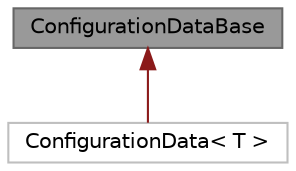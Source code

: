 digraph "ConfigurationDataBase"
{
 // LATEX_PDF_SIZE
  bgcolor="transparent";
  edge [fontname=Helvetica,fontsize=10,labelfontname=Helvetica,labelfontsize=10];
  node [fontname=Helvetica,fontsize=10,shape=box,height=0.2,width=0.4];
  Node1 [label="ConfigurationDataBase",height=0.2,width=0.4,color="gray40", fillcolor="grey60", style="filled", fontcolor="black",tooltip=" "];
  Node1 -> Node2 [dir="back",color="firebrick4",style="solid"];
  Node2 [label="ConfigurationData\< T \>",height=0.2,width=0.4,color="grey75", fillcolor="white", style="filled",URL="$structConfigurationData.html",tooltip=" "];
}

